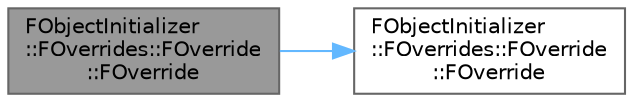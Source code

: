digraph "FObjectInitializer::FOverrides::FOverride::FOverride"
{
 // INTERACTIVE_SVG=YES
 // LATEX_PDF_SIZE
  bgcolor="transparent";
  edge [fontname=Helvetica,fontsize=10,labelfontname=Helvetica,labelfontsize=10];
  node [fontname=Helvetica,fontsize=10,shape=box,height=0.2,width=0.4];
  rankdir="LR";
  Node1 [id="Node000001",label="FObjectInitializer\l::FOverrides::FOverride\l::FOverride",height=0.2,width=0.4,color="gray40", fillcolor="grey60", style="filled", fontcolor="black",tooltip=" "];
  Node1 -> Node2 [id="edge1_Node000001_Node000002",color="steelblue1",style="solid",tooltip=" "];
  Node2 [id="Node000002",label="FObjectInitializer\l::FOverrides::FOverride\l::FOverride",height=0.2,width=0.4,color="grey40", fillcolor="white", style="filled",URL="$de/d4e/structFObjectInitializer_1_1FOverrides_1_1FOverride.html#aff88191790860fedf6f516e9442ff809",tooltip=" "];
}
